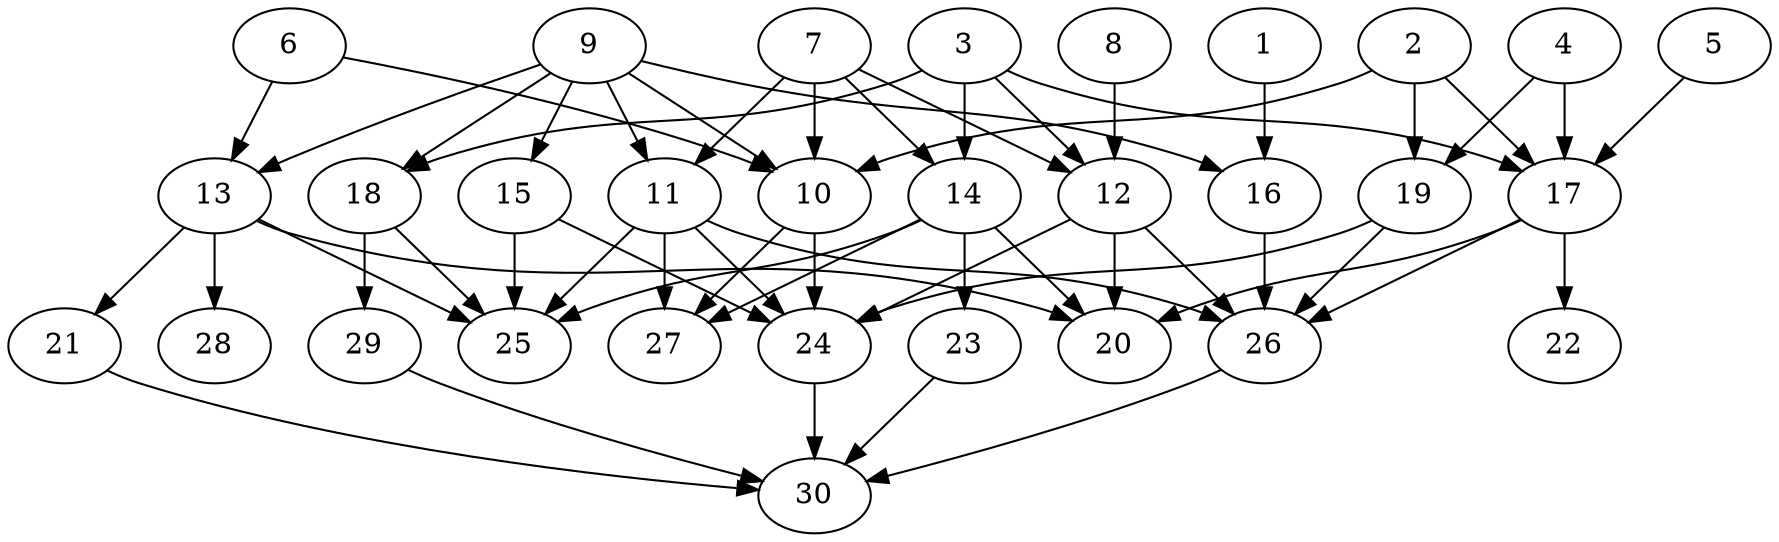 // DAG automatically generated by daggen at Thu Oct  3 14:04:18 2019
// ./daggen --dot -n 30 --ccr 0.4 --fat 0.7 --regular 0.9 --density 0.5 --mindata 5242880 --maxdata 52428800 
digraph G {
  1 [size="88936960", alpha="0.06", expect_size="35574784"] 
  1 -> 16 [size ="35574784"]
  2 [size="77995520", alpha="0.03", expect_size="31198208"] 
  2 -> 10 [size ="31198208"]
  2 -> 17 [size ="31198208"]
  2 -> 19 [size ="31198208"]
  3 [size="67481600", alpha="0.08", expect_size="26992640"] 
  3 -> 12 [size ="26992640"]
  3 -> 14 [size ="26992640"]
  3 -> 17 [size ="26992640"]
  3 -> 18 [size ="26992640"]
  4 [size="93680640", alpha="0.10", expect_size="37472256"] 
  4 -> 17 [size ="37472256"]
  4 -> 19 [size ="37472256"]
  5 [size="68664320", alpha="0.11", expect_size="27465728"] 
  5 -> 17 [size ="27465728"]
  6 [size="129466880", alpha="0.08", expect_size="51786752"] 
  6 -> 10 [size ="51786752"]
  6 -> 13 [size ="51786752"]
  7 [size="122280960", alpha="0.05", expect_size="48912384"] 
  7 -> 10 [size ="48912384"]
  7 -> 11 [size ="48912384"]
  7 -> 12 [size ="48912384"]
  7 -> 14 [size ="48912384"]
  8 [size="83850240", alpha="0.13", expect_size="33540096"] 
  8 -> 12 [size ="33540096"]
  9 [size="56033280", alpha="0.04", expect_size="22413312"] 
  9 -> 10 [size ="22413312"]
  9 -> 11 [size ="22413312"]
  9 -> 13 [size ="22413312"]
  9 -> 15 [size ="22413312"]
  9 -> 16 [size ="22413312"]
  9 -> 18 [size ="22413312"]
  10 [size="77096960", alpha="0.16", expect_size="30838784"] 
  10 -> 24 [size ="30838784"]
  10 -> 27 [size ="30838784"]
  11 [size="113999360", alpha="0.19", expect_size="45599744"] 
  11 -> 24 [size ="45599744"]
  11 -> 25 [size ="45599744"]
  11 -> 26 [size ="45599744"]
  11 -> 27 [size ="45599744"]
  12 [size="28899840", alpha="0.16", expect_size="11559936"] 
  12 -> 20 [size ="11559936"]
  12 -> 24 [size ="11559936"]
  12 -> 26 [size ="11559936"]
  13 [size="47406080", alpha="0.02", expect_size="18962432"] 
  13 -> 20 [size ="18962432"]
  13 -> 21 [size ="18962432"]
  13 -> 25 [size ="18962432"]
  13 -> 28 [size ="18962432"]
  14 [size="93125120", alpha="0.09", expect_size="37250048"] 
  14 -> 20 [size ="37250048"]
  14 -> 23 [size ="37250048"]
  14 -> 25 [size ="37250048"]
  14 -> 27 [size ="37250048"]
  15 [size="35965440", alpha="0.09", expect_size="14386176"] 
  15 -> 24 [size ="14386176"]
  15 -> 25 [size ="14386176"]
  16 [size="100689920", alpha="0.08", expect_size="40275968"] 
  16 -> 26 [size ="40275968"]
  17 [size="32783360", alpha="0.19", expect_size="13113344"] 
  17 -> 20 [size ="13113344"]
  17 -> 22 [size ="13113344"]
  17 -> 26 [size ="13113344"]
  18 [size="60316160", alpha="0.05", expect_size="24126464"] 
  18 -> 25 [size ="24126464"]
  18 -> 29 [size ="24126464"]
  19 [size="18688000", alpha="0.03", expect_size="7475200"] 
  19 -> 24 [size ="7475200"]
  19 -> 26 [size ="7475200"]
  20 [size="41364480", alpha="0.00", expect_size="16545792"] 
  21 [size="14850560", alpha="0.10", expect_size="5940224"] 
  21 -> 30 [size ="5940224"]
  22 [size="129082880", alpha="0.11", expect_size="51633152"] 
  23 [size="103692800", alpha="0.02", expect_size="41477120"] 
  23 -> 30 [size ="41477120"]
  24 [size="115330560", alpha="0.05", expect_size="46132224"] 
  24 -> 30 [size ="46132224"]
  25 [size="49669120", alpha="0.19", expect_size="19867648"] 
  26 [size="102067200", alpha="0.12", expect_size="40826880"] 
  26 -> 30 [size ="40826880"]
  27 [size="33873920", alpha="0.03", expect_size="13549568"] 
  28 [size="29660160", alpha="0.07", expect_size="11864064"] 
  29 [size="60234240", alpha="0.17", expect_size="24093696"] 
  29 -> 30 [size ="24093696"]
  30 [size="80266240", alpha="0.19", expect_size="32106496"] 
}
